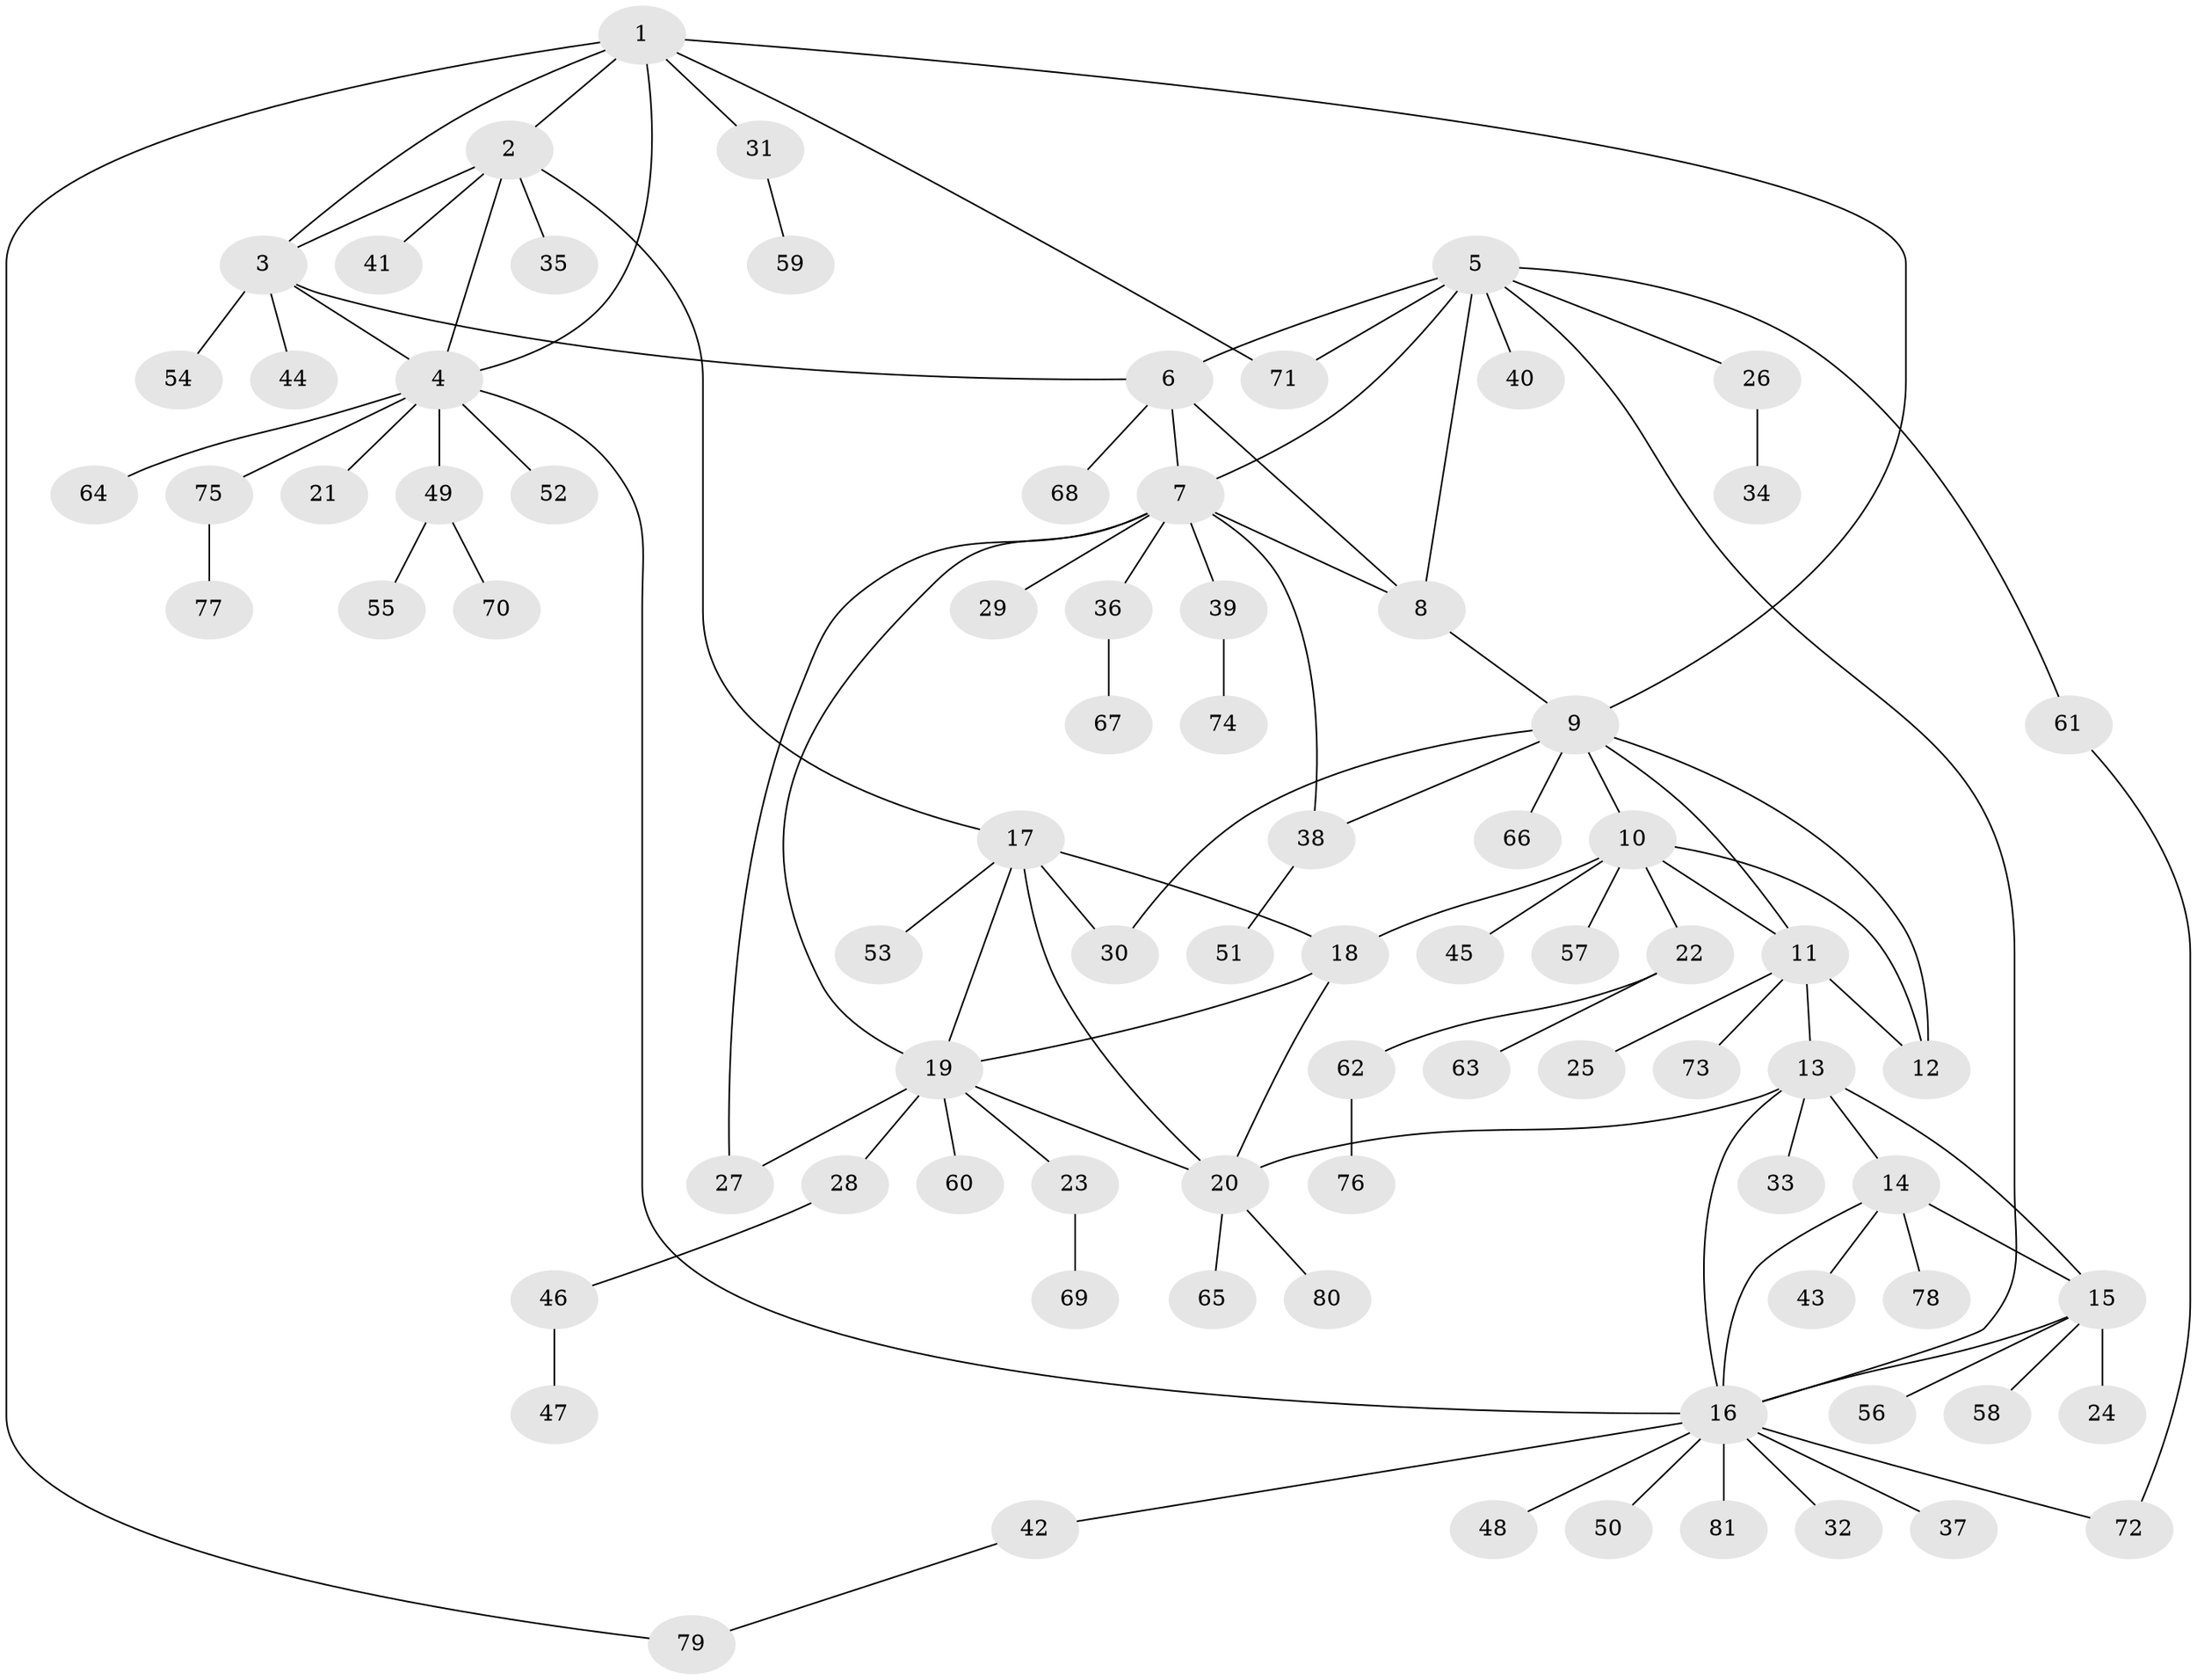 // Generated by graph-tools (version 1.1) at 2025/02/03/09/25 03:02:32]
// undirected, 81 vertices, 107 edges
graph export_dot {
graph [start="1"]
  node [color=gray90,style=filled];
  1;
  2;
  3;
  4;
  5;
  6;
  7;
  8;
  9;
  10;
  11;
  12;
  13;
  14;
  15;
  16;
  17;
  18;
  19;
  20;
  21;
  22;
  23;
  24;
  25;
  26;
  27;
  28;
  29;
  30;
  31;
  32;
  33;
  34;
  35;
  36;
  37;
  38;
  39;
  40;
  41;
  42;
  43;
  44;
  45;
  46;
  47;
  48;
  49;
  50;
  51;
  52;
  53;
  54;
  55;
  56;
  57;
  58;
  59;
  60;
  61;
  62;
  63;
  64;
  65;
  66;
  67;
  68;
  69;
  70;
  71;
  72;
  73;
  74;
  75;
  76;
  77;
  78;
  79;
  80;
  81;
  1 -- 2;
  1 -- 3;
  1 -- 4;
  1 -- 9;
  1 -- 31;
  1 -- 71;
  1 -- 79;
  2 -- 3;
  2 -- 4;
  2 -- 17;
  2 -- 35;
  2 -- 41;
  3 -- 4;
  3 -- 6;
  3 -- 44;
  3 -- 54;
  4 -- 16;
  4 -- 21;
  4 -- 49;
  4 -- 52;
  4 -- 64;
  4 -- 75;
  5 -- 6;
  5 -- 7;
  5 -- 8;
  5 -- 16;
  5 -- 26;
  5 -- 40;
  5 -- 61;
  5 -- 71;
  6 -- 7;
  6 -- 8;
  6 -- 68;
  7 -- 8;
  7 -- 19;
  7 -- 27;
  7 -- 29;
  7 -- 36;
  7 -- 38;
  7 -- 39;
  8 -- 9;
  9 -- 10;
  9 -- 11;
  9 -- 12;
  9 -- 30;
  9 -- 38;
  9 -- 66;
  10 -- 11;
  10 -- 12;
  10 -- 18;
  10 -- 22;
  10 -- 45;
  10 -- 57;
  11 -- 12;
  11 -- 13;
  11 -- 25;
  11 -- 73;
  13 -- 14;
  13 -- 15;
  13 -- 16;
  13 -- 20;
  13 -- 33;
  14 -- 15;
  14 -- 16;
  14 -- 43;
  14 -- 78;
  15 -- 16;
  15 -- 24;
  15 -- 56;
  15 -- 58;
  16 -- 32;
  16 -- 37;
  16 -- 42;
  16 -- 48;
  16 -- 50;
  16 -- 72;
  16 -- 81;
  17 -- 18;
  17 -- 19;
  17 -- 20;
  17 -- 30;
  17 -- 53;
  18 -- 19;
  18 -- 20;
  19 -- 20;
  19 -- 23;
  19 -- 27;
  19 -- 28;
  19 -- 60;
  20 -- 65;
  20 -- 80;
  22 -- 62;
  22 -- 63;
  23 -- 69;
  26 -- 34;
  28 -- 46;
  31 -- 59;
  36 -- 67;
  38 -- 51;
  39 -- 74;
  42 -- 79;
  46 -- 47;
  49 -- 55;
  49 -- 70;
  61 -- 72;
  62 -- 76;
  75 -- 77;
}
